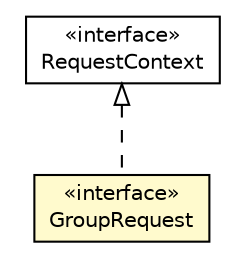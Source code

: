 #!/usr/local/bin/dot
#
# Class diagram 
# Generated by UMLGraph version 5.4 (http://www.umlgraph.org/)
#

digraph G {
	edge [fontname="Helvetica",fontsize=10,labelfontname="Helvetica",labelfontsize=10];
	node [fontname="Helvetica",fontsize=10,shape=plaintext];
	nodesep=0.25;
	ranksep=0.5;
	// hu.sch.kfc.client.request.GroupRequest
	c5389 [label=<<table title="hu.sch.kfc.client.request.GroupRequest" border="0" cellborder="1" cellspacing="0" cellpadding="2" port="p" bgcolor="lemonChiffon" href="./GroupRequest.html">
		<tr><td><table border="0" cellspacing="0" cellpadding="1">
<tr><td align="center" balign="center"> &#171;interface&#187; </td></tr>
<tr><td align="center" balign="center"> GroupRequest </td></tr>
		</table></td></tr>
		</table>>, URL="./GroupRequest.html", fontname="Helvetica", fontcolor="black", fontsize=10.0];
	//hu.sch.kfc.client.request.GroupRequest implements com.google.gwt.requestfactory.shared.RequestContext
	c5462:p -> c5389:p [dir=back,arrowtail=empty,style=dashed];
	// com.google.gwt.requestfactory.shared.RequestContext
	c5462 [label=<<table title="com.google.gwt.requestfactory.shared.RequestContext" border="0" cellborder="1" cellspacing="0" cellpadding="2" port="p">
		<tr><td><table border="0" cellspacing="0" cellpadding="1">
<tr><td align="center" balign="center"> &#171;interface&#187; </td></tr>
<tr><td align="center" balign="center"> RequestContext </td></tr>
		</table></td></tr>
		</table>>, URL="null", fontname="Helvetica", fontcolor="black", fontsize=10.0];
}


